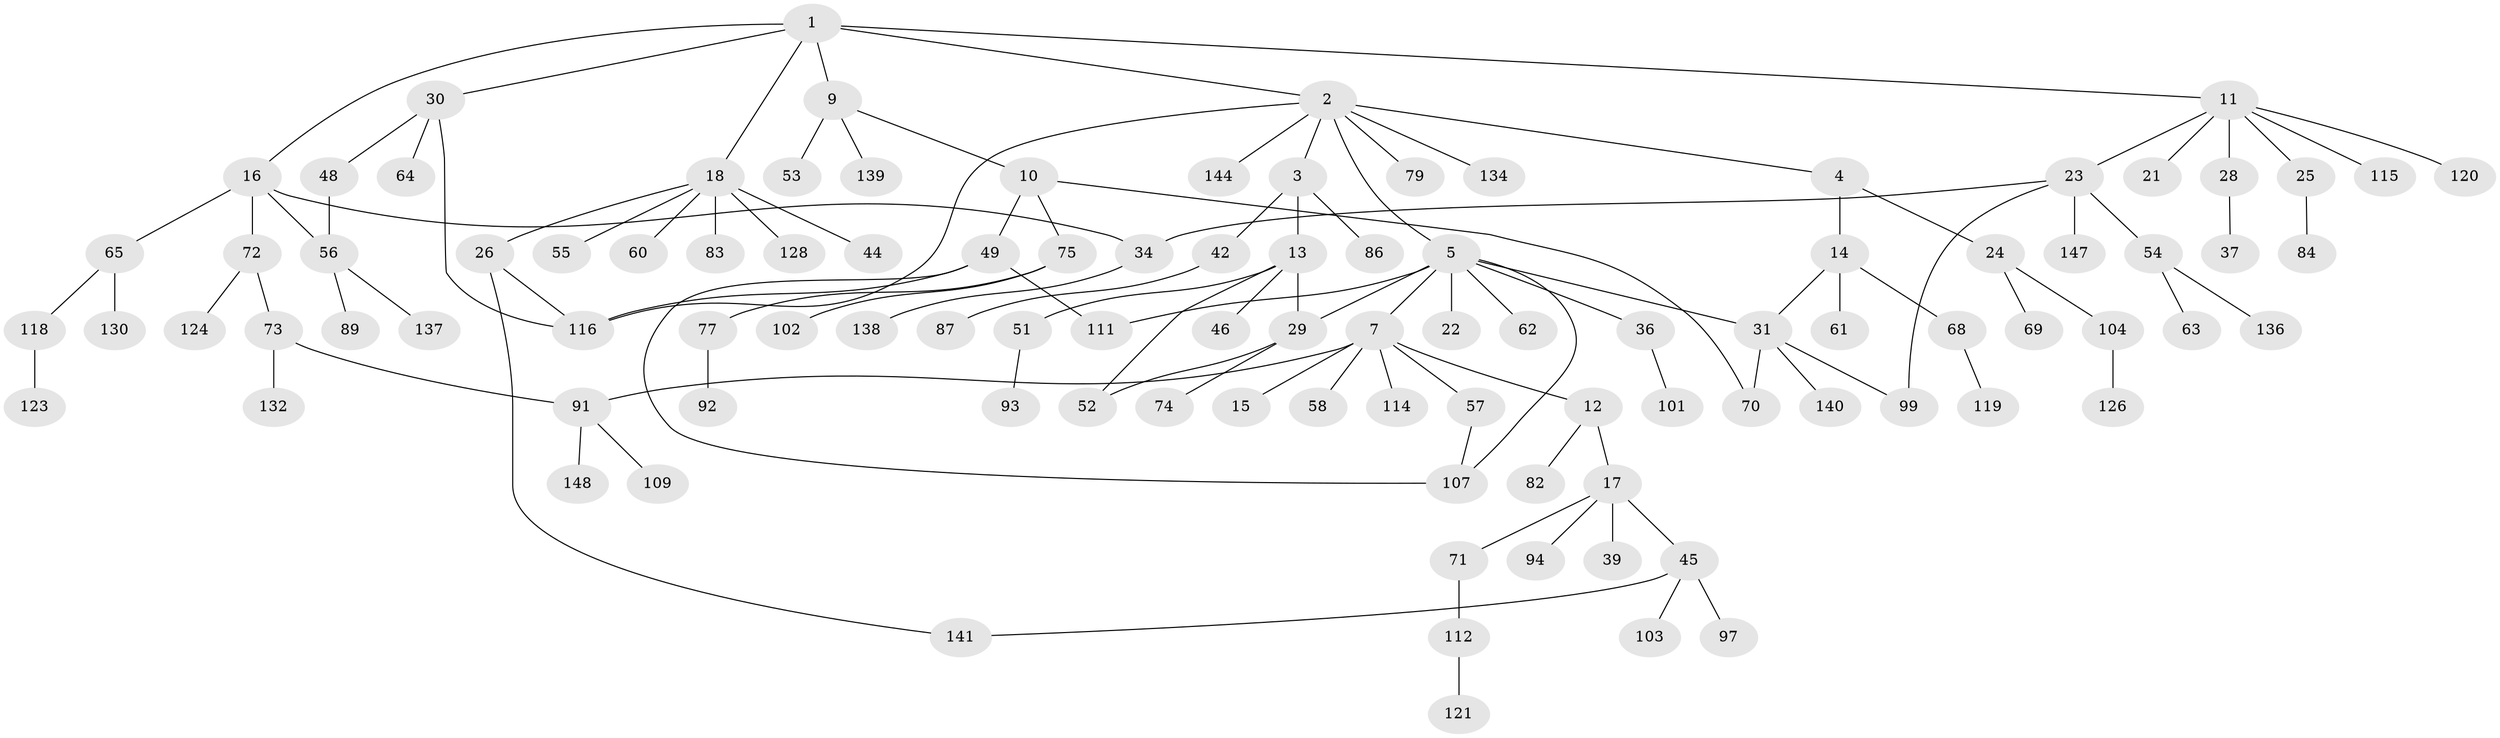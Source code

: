// Generated by graph-tools (version 1.1) at 2025/23/03/03/25 07:23:34]
// undirected, 103 vertices, 117 edges
graph export_dot {
graph [start="1"]
  node [color=gray90,style=filled];
  1 [super="+8"];
  2 [super="+81"];
  3 [super="+20"];
  4 [super="+76"];
  5 [super="+6"];
  7 [super="+43"];
  9 [super="+117"];
  10 [super="+67"];
  11 [super="+19"];
  12;
  13 [super="+110"];
  14 [super="+127"];
  15;
  16 [super="+33"];
  17;
  18 [super="+41"];
  21 [super="+35"];
  22;
  23 [super="+90"];
  24 [super="+27"];
  25;
  26 [super="+32"];
  28;
  29 [super="+38"];
  30 [super="+40"];
  31 [super="+85"];
  34 [super="+66"];
  36 [super="+88"];
  37;
  39 [super="+122"];
  42 [super="+47"];
  44 [super="+108"];
  45 [super="+80"];
  46 [super="+96"];
  48 [super="+143"];
  49 [super="+50"];
  51;
  52 [super="+145"];
  53;
  54 [super="+59"];
  55;
  56 [super="+100"];
  57;
  58;
  60;
  61;
  62;
  63;
  64;
  65 [super="+98"];
  68 [super="+142"];
  69;
  70 [super="+135"];
  71 [super="+129"];
  72;
  73 [super="+106"];
  74;
  75 [super="+78"];
  77;
  79;
  82;
  83;
  84;
  86 [super="+95"];
  87;
  89;
  91 [super="+131"];
  92;
  93;
  94 [super="+113"];
  97;
  99;
  101;
  102;
  103;
  104 [super="+105"];
  107 [super="+125"];
  109;
  111;
  112;
  114;
  115;
  116 [super="+146"];
  118;
  119;
  120;
  121;
  123 [super="+133"];
  124;
  126;
  128;
  130;
  132;
  134;
  136;
  137;
  138;
  139;
  140;
  141 [super="+149"];
  144;
  147;
  148;
  1 -- 2;
  1 -- 9;
  1 -- 11;
  1 -- 30;
  1 -- 16;
  1 -- 18;
  2 -- 3;
  2 -- 4;
  2 -- 5;
  2 -- 79;
  2 -- 134;
  2 -- 144;
  2 -- 116;
  3 -- 13;
  3 -- 42;
  3 -- 86;
  4 -- 14;
  4 -- 24;
  5 -- 7;
  5 -- 62;
  5 -- 36;
  5 -- 22;
  5 -- 107;
  5 -- 31;
  5 -- 29;
  5 -- 111;
  7 -- 12;
  7 -- 15;
  7 -- 57;
  7 -- 58;
  7 -- 91;
  7 -- 114;
  9 -- 10;
  9 -- 53;
  9 -- 139;
  10 -- 49;
  10 -- 75;
  10 -- 70;
  11 -- 21;
  11 -- 25;
  11 -- 115;
  11 -- 120;
  11 -- 28;
  11 -- 23;
  12 -- 17;
  12 -- 82;
  13 -- 46;
  13 -- 51;
  13 -- 52;
  13 -- 29;
  14 -- 61;
  14 -- 68;
  14 -- 31;
  16 -- 65;
  16 -- 56;
  16 -- 72;
  16 -- 34;
  17 -- 39;
  17 -- 45;
  17 -- 71;
  17 -- 94;
  18 -- 26;
  18 -- 44;
  18 -- 55;
  18 -- 60;
  18 -- 128;
  18 -- 83;
  23 -- 54;
  23 -- 34;
  23 -- 99;
  23 -- 147;
  24 -- 69;
  24 -- 104;
  25 -- 84;
  26 -- 116;
  26 -- 141;
  28 -- 37;
  29 -- 74;
  29 -- 52;
  30 -- 48;
  30 -- 64;
  30 -- 116;
  31 -- 99;
  31 -- 140;
  31 -- 70;
  34 -- 138;
  36 -- 101;
  42 -- 87;
  45 -- 97;
  45 -- 103;
  45 -- 141;
  48 -- 56;
  49 -- 111;
  49 -- 107;
  49 -- 116;
  51 -- 93;
  54 -- 136;
  54 -- 63;
  56 -- 89;
  56 -- 137;
  57 -- 107;
  65 -- 130;
  65 -- 118;
  68 -- 119;
  71 -- 112;
  72 -- 73;
  72 -- 124;
  73 -- 132;
  73 -- 91;
  75 -- 77;
  75 -- 102;
  77 -- 92;
  91 -- 109;
  91 -- 148;
  104 -- 126;
  112 -- 121;
  118 -- 123;
}
